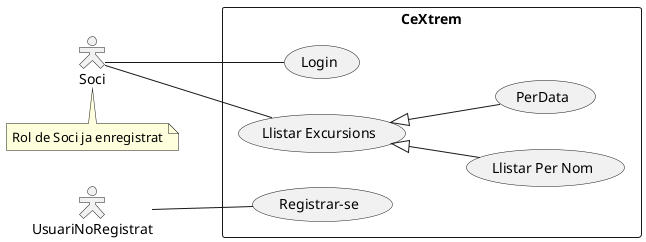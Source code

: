 @startuml
'https://plantuml.com/use-case-diagram

skinparam actorStyle Hollow
left to right direction

actor UsuariNoRegistrat
actor Soci

rectangle CeXtrem {
UsuariNoRegistrat -- (Registrar-se)
(Llistar Excursions) as (llistar)
(Llistar Per Nom) as (PerNom)
Soci -- (Login)
Soci -- (llistar)
llistar <|-- (PerNom)
llistar <|-- (PerData)
}

note bottom of Soci : Rol de Soci ja enregistrat


@enduml